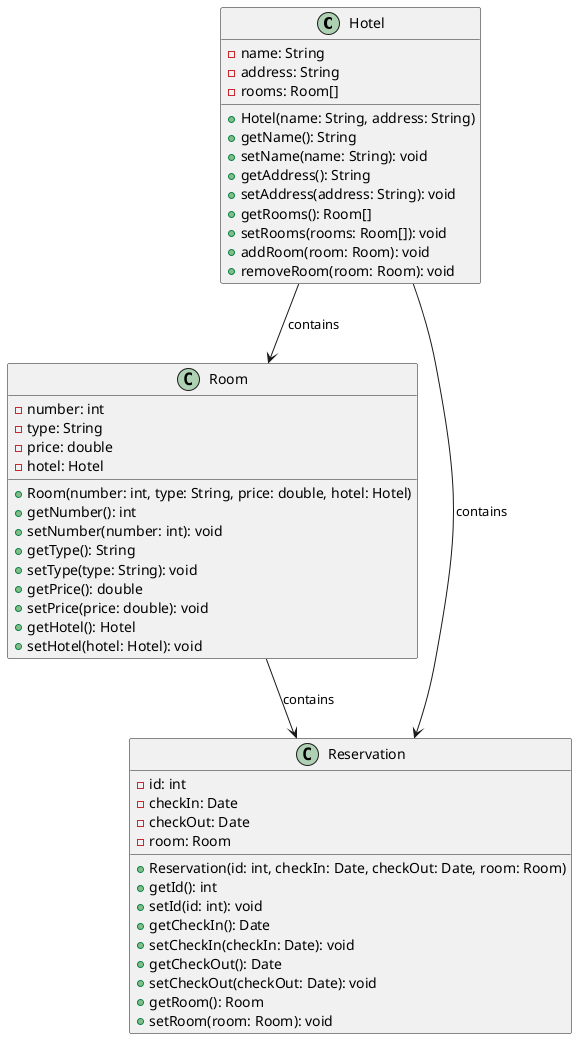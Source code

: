 @startuml
'https://plantuml.com/class-diagram

class Hotel{
    -name: String
    -address: String
    -rooms: Room[]
    +Hotel(name: String, address: String)
    +getName(): String
    +setName(name: String): void
    +getAddress(): String
    +setAddress(address: String): void
    +getRooms(): Room[]
    +setRooms(rooms: Room[]): void
    +addRoom(room: Room): void
    +removeRoom(room: Room): void
}

class Room{
    -number: int
    -type: String
    -price: double
    -hotel: Hotel
    +Room(number: int, type: String, price: double, hotel: Hotel)
    +getNumber(): int
    +setNumber(number: int): void
    +getType(): String
    +setType(type: String): void
    +getPrice(): double
    +setPrice(price: double): void
    +getHotel(): Hotel
    +setHotel(hotel: Hotel): void
}

class Reservation{
    -id: int
    -checkIn: Date
    -checkOut: Date
    -room: Room
    +Reservation(id: int, checkIn: Date, checkOut: Date, room: Room)
    +getId(): int
    +setId(id: int): void
    +getCheckIn(): Date
    +setCheckIn(checkIn: Date): void
    +getCheckOut(): Date
    +setCheckOut(checkOut: Date): void
    +getRoom(): Room
    +setRoom(room: Room): void
}

Hotel --> Room: contains
Hotel --> Reservation: contains
Room --> Reservation: contains

@enduml